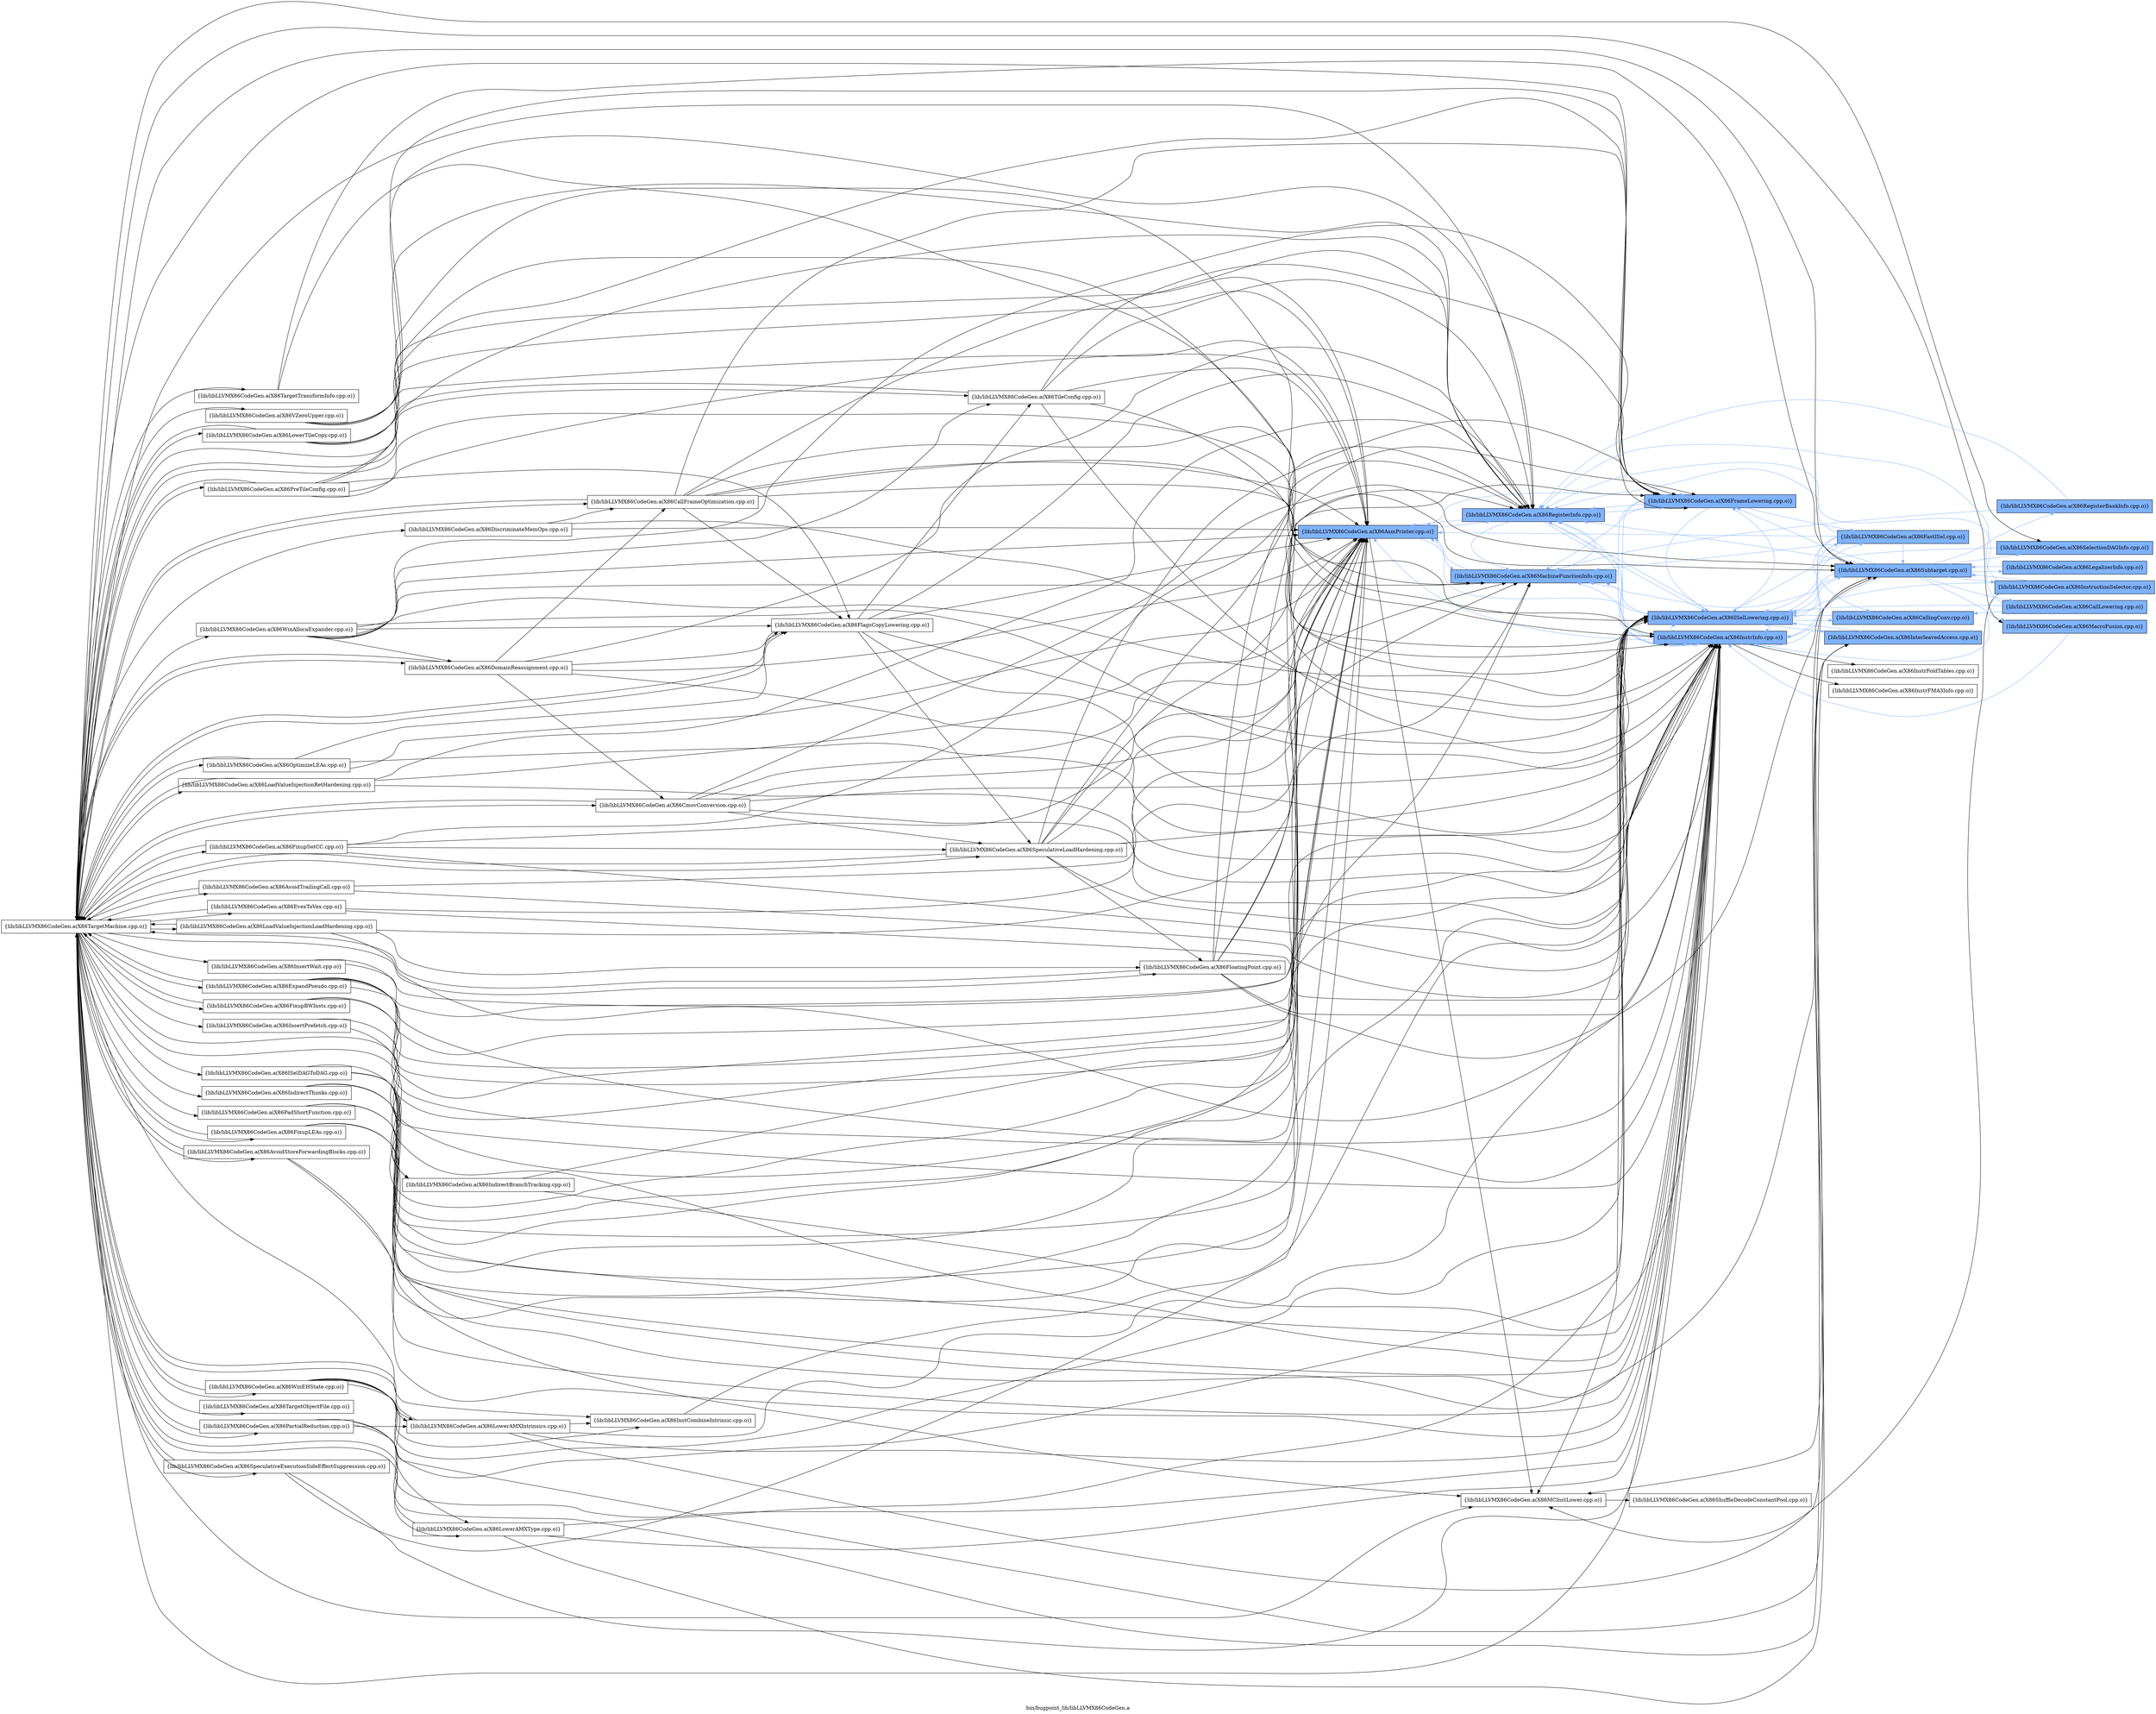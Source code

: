 digraph "bin/bugpoint_lib/libLLVMX86CodeGen.a" {
	label="bin/bugpoint_lib/libLLVMX86CodeGen.a";
	rankdir=LR;
	{ rank=same; Node0x5591e19909d8;  }
	{ rank=same; Node0x5591e1991248; Node0x5591e1990618; Node0x5591e1992148;  }
	{ rank=same; Node0x5591e19906b8; Node0x5591e19914c8; Node0x5591e1993778; Node0x5591e19931d8;  }
	{ rank=same; Node0x5591e1991b58; Node0x5591e198edb8; Node0x5591e198f498; Node0x5591e1990f28; Node0x5591e1992a08; Node0x5591e198f0d8;  }

	Node0x5591e19909d8 [shape=record,shape=box,group=1,style=filled,fillcolor="0.600000 0.5 1",label="{lib/libLLVMX86CodeGen.a(X86AsmPrinter.cpp.o)}"];
	Node0x5591e19909d8 -> Node0x5591e1991248;
	Node0x5591e19909d8 -> Node0x5591e1990618[color="0.600000 0.5 1"];
	Node0x5591e19909d8 -> Node0x5591e1992148[color="0.600000 0.5 1"];
	Node0x5591e1988238 [shape=record,shape=box,group=0,label="{lib/libLLVMX86CodeGen.a(X86TargetMachine.cpp.o)}"];
	Node0x5591e1988238 -> Node0x5591e19909d8;
	Node0x5591e1988238 -> Node0x5591e1991248;
	Node0x5591e1988238 -> Node0x5591e1992148;
	Node0x5591e1988238 -> Node0x5591e19914c8;
	Node0x5591e1988238 -> Node0x5591e1993778;
	Node0x5591e1988238 -> Node0x5591e19931d8;
	Node0x5591e1988238 -> Node0x5591e1990f28;
	Node0x5591e1988238 -> Node0x5591e1990ca8;
	Node0x5591e1988238 -> Node0x5591e1987518;
	Node0x5591e1988238 -> Node0x5591e1986758;
	Node0x5591e1988238 -> Node0x5591e1986208;
	Node0x5591e1988238 -> Node0x5591e1986e88;
	Node0x5591e1988238 -> Node0x5591e1985308;
	Node0x5591e1988238 -> Node0x5591e1984b38;
	Node0x5591e1988238 -> Node0x5591e1985858;
	Node0x5591e1988238 -> Node0x5591e198e3b8;
	Node0x5591e1988238 -> Node0x5591e198d698;
	Node0x5591e1988238 -> Node0x5591e1985808;
	Node0x5591e1988238 -> Node0x5591e1985fd8;
	Node0x5591e1988238 -> Node0x5591e1986708;
	Node0x5591e1988238 -> Node0x5591e1986ca8;
	Node0x5591e1988238 -> Node0x5591e1987338;
	Node0x5591e1988238 -> Node0x5591e1987ab8;
	Node0x5591e1988238 -> Node0x5591e19881e8;
	Node0x5591e1988238 -> Node0x5591e1988aa8;
	Node0x5591e1988238 -> Node0x5591e1989408;
	Node0x5591e1988238 -> Node0x5591e1989a48;
	Node0x5591e1988238 -> Node0x5591e1980218;
	Node0x5591e1988238 -> Node0x5591e19948a8;
	Node0x5591e1988238 -> Node0x5591e19953e8;
	Node0x5591e1988238 -> Node0x5591e1996068;
	Node0x5591e1988238 -> Node0x5591e1995938;
	Node0x5591e1988238 -> Node0x5591e1996658;
	Node0x5591e1988238 -> Node0x5591e19974b8;
	Node0x5591e1988238 -> Node0x5591e1996d88;
	Node0x5591e1988238 -> Node0x5591e1997a08;
	Node0x5591e1988238 -> Node0x5591e1998688;
	Node0x5591e1988238 -> Node0x5591e197b5d8;
	Node0x5591e1988238 -> Node0x5591e197bcb8;
	Node0x5591e1988238 -> Node0x5591e1988328;
	Node0x5591e1988238 -> Node0x5591e1987ba8;
	Node0x5591e1988238 -> Node0x5591e1978068;
	Node0x5591e1988238 -> Node0x5591e19773e8;
	Node0x5591e1988238 -> Node0x5591e1977078;
	Node0x5591e1988238 -> Node0x5591e1976d58;
	Node0x5591e1991248 [shape=record,shape=box,group=0,label="{lib/libLLVMX86CodeGen.a(X86MCInstLower.cpp.o)}"];
	Node0x5591e1991248 -> Node0x5591e19906b8;
	Node0x5591e1990618 [shape=record,shape=box,group=1,style=filled,fillcolor="0.600000 0.5 1",label="{lib/libLLVMX86CodeGen.a(X86MachineFunctionInfo.cpp.o)}"];
	Node0x5591e1990618 -> Node0x5591e19909d8[color="0.600000 0.5 1"];
	Node0x5591e1990618 -> Node0x5591e1992148[color="0.600000 0.5 1"];
	Node0x5591e1992148 [shape=record,shape=box,group=1,style=filled,fillcolor="0.600000 0.5 1",label="{lib/libLLVMX86CodeGen.a(X86RegisterInfo.cpp.o)}"];
	Node0x5591e1992148 -> Node0x5591e19909d8[color="0.600000 0.5 1"];
	Node0x5591e1992148 -> Node0x5591e1990618[color="0.600000 0.5 1"];
	Node0x5591e1992148 -> Node0x5591e19914c8[color="0.600000 0.5 1"];
	Node0x5591e1992148 -> Node0x5591e1993778[color="0.600000 0.5 1"];
	Node0x5591e1992148 -> Node0x5591e19931d8[color="0.600000 0.5 1"];
	Node0x5591e19906b8 [shape=record,shape=box,group=0,label="{lib/libLLVMX86CodeGen.a(X86ShuffleDecodeConstantPool.cpp.o)}"];
	Node0x5591e19914c8 [shape=record,shape=box,group=1,style=filled,fillcolor="0.600000 0.5 1",label="{lib/libLLVMX86CodeGen.a(X86ISelLowering.cpp.o)}"];
	Node0x5591e19914c8 -> Node0x5591e19909d8[color="0.600000 0.5 1"];
	Node0x5591e19914c8 -> Node0x5591e1991248;
	Node0x5591e19914c8 -> Node0x5591e1990618[color="0.600000 0.5 1"];
	Node0x5591e19914c8 -> Node0x5591e1992148[color="0.600000 0.5 1"];
	Node0x5591e19914c8 -> Node0x5591e1991b58[color="0.600000 0.5 1"];
	Node0x5591e19914c8 -> Node0x5591e1993778[color="0.600000 0.5 1"];
	Node0x5591e19914c8 -> Node0x5591e19931d8[color="0.600000 0.5 1"];
	Node0x5591e19914c8 -> Node0x5591e198edb8[color="0.600000 0.5 1"];
	Node0x5591e19914c8 -> Node0x5591e198f498[color="0.600000 0.5 1"];
	Node0x5591e19914c8 -> Node0x5591e1990f28[color="0.600000 0.5 1"];
	Node0x5591e1993778 [shape=record,shape=box,group=1,style=filled,fillcolor="0.600000 0.5 1",label="{lib/libLLVMX86CodeGen.a(X86InstrInfo.cpp.o)}"];
	Node0x5591e1993778 -> Node0x5591e19909d8[color="0.600000 0.5 1"];
	Node0x5591e1993778 -> Node0x5591e1990618[color="0.600000 0.5 1"];
	Node0x5591e1993778 -> Node0x5591e1992148[color="0.600000 0.5 1"];
	Node0x5591e1993778 -> Node0x5591e19914c8[color="0.600000 0.5 1"];
	Node0x5591e1993778 -> Node0x5591e1991b58[color="0.600000 0.5 1"];
	Node0x5591e1993778 -> Node0x5591e1992a08;
	Node0x5591e1993778 -> Node0x5591e19931d8[color="0.600000 0.5 1"];
	Node0x5591e1993778 -> Node0x5591e198f0d8;
	Node0x5591e19931d8 [shape=record,shape=box,group=1,style=filled,fillcolor="0.600000 0.5 1",label="{lib/libLLVMX86CodeGen.a(X86FrameLowering.cpp.o)}"];
	Node0x5591e19931d8 -> Node0x5591e19909d8[color="0.600000 0.5 1"];
	Node0x5591e19931d8 -> Node0x5591e1990618[color="0.600000 0.5 1"];
	Node0x5591e19931d8 -> Node0x5591e1992148[color="0.600000 0.5 1"];
	Node0x5591e19931d8 -> Node0x5591e19914c8[color="0.600000 0.5 1"];
	Node0x5591e19931d8 -> Node0x5591e1991b58[color="0.600000 0.5 1"];
	Node0x5591e19931d8 -> Node0x5591e1993778[color="0.600000 0.5 1"];
	Node0x5591e1991b58 [shape=record,shape=box,group=1,style=filled,fillcolor="0.600000 0.5 1",label="{lib/libLLVMX86CodeGen.a(X86FastISel.cpp.o)}"];
	Node0x5591e1991b58 -> Node0x5591e19909d8[color="0.600000 0.5 1"];
	Node0x5591e1991b58 -> Node0x5591e1990618[color="0.600000 0.5 1"];
	Node0x5591e1991b58 -> Node0x5591e1992148[color="0.600000 0.5 1"];
	Node0x5591e1991b58 -> Node0x5591e19914c8[color="0.600000 0.5 1"];
	Node0x5591e1991b58 -> Node0x5591e1993778[color="0.600000 0.5 1"];
	Node0x5591e1991b58 -> Node0x5591e198edb8[color="0.600000 0.5 1"];
	Node0x5591e1991b58 -> Node0x5591e1990f28[color="0.600000 0.5 1"];
	Node0x5591e198edb8 [shape=record,shape=box,group=1,style=filled,fillcolor="0.600000 0.5 1",label="{lib/libLLVMX86CodeGen.a(X86CallingConv.cpp.o)}"];
	Node0x5591e198edb8 -> Node0x5591e19914c8[color="0.600000 0.5 1"];
	Node0x5591e198f498 [shape=record,shape=box,group=1,style=filled,fillcolor="0.600000 0.5 1",label="{lib/libLLVMX86CodeGen.a(X86InterleavedAccess.cpp.o)}"];
	Node0x5591e198f498 -> Node0x5591e19914c8[color="0.600000 0.5 1"];
	Node0x5591e1990f28 [shape=record,shape=box,group=1,style=filled,fillcolor="0.600000 0.5 1",label="{lib/libLLVMX86CodeGen.a(X86Subtarget.cpp.o)}"];
	Node0x5591e1990f28 -> Node0x5591e1991248;
	Node0x5591e1990f28 -> Node0x5591e1990618[color="0.600000 0.5 1"];
	Node0x5591e1990f28 -> Node0x5591e1992148[color="0.600000 0.5 1"];
	Node0x5591e1990f28 -> Node0x5591e19914c8[color="0.600000 0.5 1"];
	Node0x5591e1990f28 -> Node0x5591e1993778[color="0.600000 0.5 1"];
	Node0x5591e1990f28 -> Node0x5591e19931d8[color="0.600000 0.5 1"];
	Node0x5591e1990f28 -> Node0x5591e1990ca8[color="0.600000 0.5 1"];
	Node0x5591e1990f28 -> Node0x5591e198c568[color="0.600000 0.5 1"];
	Node0x5591e1990f28 -> Node0x5591e198d238[color="0.600000 0.5 1"];
	Node0x5591e1990f28 -> Node0x5591e198ce78[color="0.600000 0.5 1"];
	Node0x5591e1990f28 -> Node0x5591e1989138[color="0.600000 0.5 1"];
	Node0x5591e1990f28 -> Node0x5591e1987518[color="0.600000 0.5 1"];
	Node0x5591e1992a08 [shape=record,shape=box,group=0,label="{lib/libLLVMX86CodeGen.a(X86InstrFoldTables.cpp.o)}"];
	Node0x5591e198f0d8 [shape=record,shape=box,group=0,label="{lib/libLLVMX86CodeGen.a(X86InstrFMA3Info.cpp.o)}"];
	Node0x5591e1990ca8 [shape=record,shape=box,group=1,style=filled,fillcolor="0.600000 0.5 1",label="{lib/libLLVMX86CodeGen.a(X86SelectionDAGInfo.cpp.o)}"];
	Node0x5591e1990ca8 -> Node0x5591e19914c8[color="0.600000 0.5 1"];
	Node0x5591e198c568 [shape=record,shape=box,group=1,style=filled,fillcolor="0.600000 0.5 1",label="{lib/libLLVMX86CodeGen.a(X86CallLowering.cpp.o)}"];
	Node0x5591e198c568 -> Node0x5591e1992148[color="0.600000 0.5 1"];
	Node0x5591e198c568 -> Node0x5591e19914c8[color="0.600000 0.5 1"];
	Node0x5591e198c568 -> Node0x5591e198edb8[color="0.600000 0.5 1"];
	Node0x5591e198d238 [shape=record,shape=box,group=1,style=filled,fillcolor="0.600000 0.5 1",label="{lib/libLLVMX86CodeGen.a(X86LegalizerInfo.cpp.o)}"];
	Node0x5591e198d238 -> Node0x5591e1990f28[color="0.600000 0.5 1"];
	Node0x5591e198ce78 [shape=record,shape=box,group=1,style=filled,fillcolor="0.600000 0.5 1",label="{lib/libLLVMX86CodeGen.a(X86RegisterBankInfo.cpp.o)}"];
	Node0x5591e198ce78 -> Node0x5591e1990618[color="0.600000 0.5 1"];
	Node0x5591e198ce78 -> Node0x5591e1992148[color="0.600000 0.5 1"];
	Node0x5591e1989138 [shape=record,shape=box,group=1,style=filled,fillcolor="0.600000 0.5 1",label="{lib/libLLVMX86CodeGen.a(X86InstructionSelector.cpp.o)}"];
	Node0x5591e1989138 -> Node0x5591e1991248;
	Node0x5591e1989138 -> Node0x5591e1992148[color="0.600000 0.5 1"];
	Node0x5591e1989138 -> Node0x5591e19914c8[color="0.600000 0.5 1"];
	Node0x5591e1989138 -> Node0x5591e1993778[color="0.600000 0.5 1"];
	Node0x5591e1989138 -> Node0x5591e1990f28[color="0.600000 0.5 1"];
	Node0x5591e1987518 [shape=record,shape=box,group=1,style=filled,fillcolor="0.600000 0.5 1",label="{lib/libLLVMX86CodeGen.a(X86MacroFusion.cpp.o)}"];
	Node0x5591e1987518 -> Node0x5591e1993778[color="0.600000 0.5 1"];
	Node0x5591e1986758 [shape=record,shape=box,group=0,label="{lib/libLLVMX86CodeGen.a(X86InstCombineIntrinsic.cpp.o)}"];
	Node0x5591e1986758 -> Node0x5591e19914c8;
	Node0x5591e1986208 [shape=record,shape=box,group=0,label="{lib/libLLVMX86CodeGen.a(X86SpeculativeExecutionSideEffectSuppression.cpp.o)}"];
	Node0x5591e1986208 -> Node0x5591e19909d8;
	Node0x5591e1986208 -> Node0x5591e1993778;
	Node0x5591e1986208 -> Node0x5591e1988238;
	Node0x5591e1986e88 [shape=record,shape=box,group=0,label="{lib/libLLVMX86CodeGen.a(X86IndirectThunks.cpp.o)}"];
	Node0x5591e1986e88 -> Node0x5591e19909d8;
	Node0x5591e1986e88 -> Node0x5591e19914c8;
	Node0x5591e1986e88 -> Node0x5591e1993778;
	Node0x5591e1985308 [shape=record,shape=box,group=0,label="{lib/libLLVMX86CodeGen.a(X86LoadValueInjectionRetHardening.cpp.o)}"];
	Node0x5591e1985308 -> Node0x5591e19909d8;
	Node0x5591e1985308 -> Node0x5591e1992148;
	Node0x5591e1985308 -> Node0x5591e1993778;
	Node0x5591e1985308 -> Node0x5591e1988238;
	Node0x5591e1984b38 [shape=record,shape=box,group=0,label="{lib/libLLVMX86CodeGen.a(X86AvoidTrailingCall.cpp.o)}"];
	Node0x5591e1984b38 -> Node0x5591e19909d8;
	Node0x5591e1984b38 -> Node0x5591e1993778;
	Node0x5591e1984b38 -> Node0x5591e1988238;
	Node0x5591e1985858 [shape=record,shape=box,group=0,label="{lib/libLLVMX86CodeGen.a(X86ExpandPseudo.cpp.o)}"];
	Node0x5591e1985858 -> Node0x5591e19909d8;
	Node0x5591e1985858 -> Node0x5591e1990618;
	Node0x5591e1985858 -> Node0x5591e19914c8;
	Node0x5591e1985858 -> Node0x5591e1993778;
	Node0x5591e1985858 -> Node0x5591e19931d8;
	Node0x5591e1985858 -> Node0x5591e1988238;
	Node0x5591e198e3b8 [shape=record,shape=box,group=0,label="{lib/libLLVMX86CodeGen.a(X86LowerTileCopy.cpp.o)}"];
	Node0x5591e198e3b8 -> Node0x5591e19909d8;
	Node0x5591e198e3b8 -> Node0x5591e1992148;
	Node0x5591e198e3b8 -> Node0x5591e1993778;
	Node0x5591e198e3b8 -> Node0x5591e1988238;
	Node0x5591e198d698 [shape=record,shape=box,group=0,label="{lib/libLLVMX86CodeGen.a(X86FloatingPoint.cpp.o)}"];
	Node0x5591e198d698 -> Node0x5591e19909d8;
	Node0x5591e198d698 -> Node0x5591e1990618;
	Node0x5591e198d698 -> Node0x5591e1992148;
	Node0x5591e198d698 -> Node0x5591e1993778;
	Node0x5591e198d698 -> Node0x5591e19931d8;
	Node0x5591e198d698 -> Node0x5591e1990f28;
	Node0x5591e198d698 -> Node0x5591e1988238;
	Node0x5591e1985808 [shape=record,shape=box,group=0,label="{lib/libLLVMX86CodeGen.a(X86LoadValueInjectionLoadHardening.cpp.o)}"];
	Node0x5591e1985808 -> Node0x5591e19909d8;
	Node0x5591e1985808 -> Node0x5591e1993778;
	Node0x5591e1985808 -> Node0x5591e1988238;
	Node0x5591e1985808 -> Node0x5591e198d698;
	Node0x5591e1985fd8 [shape=record,shape=box,group=0,label="{lib/libLLVMX86CodeGen.a(X86TileConfig.cpp.o)}"];
	Node0x5591e1985fd8 -> Node0x5591e19909d8;
	Node0x5591e1985fd8 -> Node0x5591e1992148;
	Node0x5591e1985fd8 -> Node0x5591e19914c8;
	Node0x5591e1985fd8 -> Node0x5591e1993778;
	Node0x5591e1985fd8 -> Node0x5591e19931d8;
	Node0x5591e1985fd8 -> Node0x5591e1988238;
	Node0x5591e1986708 [shape=record,shape=box,group=0,label="{lib/libLLVMX86CodeGen.a(X86SpeculativeLoadHardening.cpp.o)}"];
	Node0x5591e1986708 -> Node0x5591e19909d8;
	Node0x5591e1986708 -> Node0x5591e1992148;
	Node0x5591e1986708 -> Node0x5591e19914c8;
	Node0x5591e1986708 -> Node0x5591e1993778;
	Node0x5591e1986708 -> Node0x5591e19931d8;
	Node0x5591e1986708 -> Node0x5591e1990f28;
	Node0x5591e1986708 -> Node0x5591e1988238;
	Node0x5591e1986708 -> Node0x5591e198d698;
	Node0x5591e1986ca8 [shape=record,shape=box,group=0,label="{lib/libLLVMX86CodeGen.a(X86FlagsCopyLowering.cpp.o)}"];
	Node0x5591e1986ca8 -> Node0x5591e19909d8;
	Node0x5591e1986ca8 -> Node0x5591e1992148;
	Node0x5591e1986ca8 -> Node0x5591e19914c8;
	Node0x5591e1986ca8 -> Node0x5591e1993778;
	Node0x5591e1986ca8 -> Node0x5591e1988238;
	Node0x5591e1986ca8 -> Node0x5591e1985fd8;
	Node0x5591e1986ca8 -> Node0x5591e1986708;
	Node0x5591e1987338 [shape=record,shape=box,group=0,label="{lib/libLLVMX86CodeGen.a(X86FixupSetCC.cpp.o)}"];
	Node0x5591e1987338 -> Node0x5591e19909d8;
	Node0x5591e1987338 -> Node0x5591e1992148;
	Node0x5591e1987338 -> Node0x5591e1993778;
	Node0x5591e1987338 -> Node0x5591e1988238;
	Node0x5591e1987338 -> Node0x5591e1986708;
	Node0x5591e1987ab8 [shape=record,shape=box,group=0,label="{lib/libLLVMX86CodeGen.a(X86OptimizeLEAs.cpp.o)}"];
	Node0x5591e1987ab8 -> Node0x5591e19909d8;
	Node0x5591e1987ab8 -> Node0x5591e1993778;
	Node0x5591e1987ab8 -> Node0x5591e1988238;
	Node0x5591e1987ab8 -> Node0x5591e1986ca8;
	Node0x5591e19881e8 [shape=record,shape=box,group=0,label="{lib/libLLVMX86CodeGen.a(X86CallFrameOptimization.cpp.o)}"];
	Node0x5591e19881e8 -> Node0x5591e19909d8;
	Node0x5591e19881e8 -> Node0x5591e1990618;
	Node0x5591e19881e8 -> Node0x5591e1992148;
	Node0x5591e19881e8 -> Node0x5591e19914c8;
	Node0x5591e19881e8 -> Node0x5591e1993778;
	Node0x5591e19881e8 -> Node0x5591e19931d8;
	Node0x5591e19881e8 -> Node0x5591e1988238;
	Node0x5591e19881e8 -> Node0x5591e1986ca8;
	Node0x5591e1988aa8 [shape=record,shape=box,group=0,label="{lib/libLLVMX86CodeGen.a(X86AvoidStoreForwardingBlocks.cpp.o)}"];
	Node0x5591e1988aa8 -> Node0x5591e19909d8;
	Node0x5591e1988aa8 -> Node0x5591e1993778;
	Node0x5591e1988aa8 -> Node0x5591e1988238;
	Node0x5591e1989408 [shape=record,shape=box,group=0,label="{lib/libLLVMX86CodeGen.a(X86PreTileConfig.cpp.o)}"];
	Node0x5591e1989408 -> Node0x5591e19909d8;
	Node0x5591e1989408 -> Node0x5591e1992148;
	Node0x5591e1989408 -> Node0x5591e1993778;
	Node0x5591e1989408 -> Node0x5591e19931d8;
	Node0x5591e1989408 -> Node0x5591e1988238;
	Node0x5591e1989408 -> Node0x5591e1986ca8;
	Node0x5591e1989a48 [shape=record,shape=box,group=0,label="{lib/libLLVMX86CodeGen.a(X86CmovConversion.cpp.o)}"];
	Node0x5591e1989a48 -> Node0x5591e19909d8;
	Node0x5591e1989a48 -> Node0x5591e1990618;
	Node0x5591e1989a48 -> Node0x5591e19914c8;
	Node0x5591e1989a48 -> Node0x5591e1993778;
	Node0x5591e1989a48 -> Node0x5591e1990f28;
	Node0x5591e1989a48 -> Node0x5591e1988238;
	Node0x5591e1989a48 -> Node0x5591e1986708;
	Node0x5591e1980218 [shape=record,shape=box,group=0,label="{lib/libLLVMX86CodeGen.a(X86ISelDAGToDAG.cpp.o)}"];
	Node0x5591e1980218 -> Node0x5591e19909d8;
	Node0x5591e1980218 -> Node0x5591e1991248;
	Node0x5591e1980218 -> Node0x5591e1990618;
	Node0x5591e1980218 -> Node0x5591e19914c8;
	Node0x5591e1980218 -> Node0x5591e1993778;
	Node0x5591e1980218 -> Node0x5591e1990f28;
	Node0x5591e1980218 -> Node0x5591e19948a8;
	Node0x5591e19948a8 [shape=record,shape=box,group=0,label="{lib/libLLVMX86CodeGen.a(X86IndirectBranchTracking.cpp.o)}"];
	Node0x5591e19948a8 -> Node0x5591e19909d8;
	Node0x5591e19948a8 -> Node0x5591e1993778;
	Node0x5591e19953e8 [shape=record,shape=box,group=0,label="{lib/libLLVMX86CodeGen.a(X86EvexToVex.cpp.o)}"];
	Node0x5591e19953e8 -> Node0x5591e19909d8;
	Node0x5591e19953e8 -> Node0x5591e1993778;
	Node0x5591e19953e8 -> Node0x5591e1988238;
	Node0x5591e1996068 [shape=record,shape=box,group=0,label="{lib/libLLVMX86CodeGen.a(X86DiscriminateMemOps.cpp.o)}"];
	Node0x5591e1996068 -> Node0x5591e19909d8;
	Node0x5591e1996068 -> Node0x5591e1993778;
	Node0x5591e1996068 -> Node0x5591e19881e8;
	Node0x5591e1995938 [shape=record,shape=box,group=0,label="{lib/libLLVMX86CodeGen.a(X86InsertPrefetch.cpp.o)}"];
	Node0x5591e1995938 -> Node0x5591e19909d8;
	Node0x5591e1995938 -> Node0x5591e1993778;
	Node0x5591e1996658 [shape=record,shape=box,group=0,label="{lib/libLLVMX86CodeGen.a(X86FixupBWInsts.cpp.o)}"];
	Node0x5591e1996658 -> Node0x5591e19909d8;
	Node0x5591e1996658 -> Node0x5591e1993778;
	Node0x5591e1996658 -> Node0x5591e1988238;
	Node0x5591e19974b8 [shape=record,shape=box,group=0,label="{lib/libLLVMX86CodeGen.a(X86PadShortFunction.cpp.o)}"];
	Node0x5591e19974b8 -> Node0x5591e19909d8;
	Node0x5591e19974b8 -> Node0x5591e1993778;
	Node0x5591e1996d88 [shape=record,shape=box,group=0,label="{lib/libLLVMX86CodeGen.a(X86FixupLEAs.cpp.o)}"];
	Node0x5591e1996d88 -> Node0x5591e19909d8;
	Node0x5591e1996d88 -> Node0x5591e1993778;
	Node0x5591e1996d88 -> Node0x5591e1988238;
	Node0x5591e1997a08 [shape=record,shape=box,group=0,label="{lib/libLLVMX86CodeGen.a(X86LowerAMXIntrinsics.cpp.o)}"];
	Node0x5591e1997a08 -> Node0x5591e19914c8;
	Node0x5591e1997a08 -> Node0x5591e1993778;
	Node0x5591e1997a08 -> Node0x5591e198f498;
	Node0x5591e1997a08 -> Node0x5591e1988238;
	Node0x5591e1997a08 -> Node0x5591e1986758;
	Node0x5591e1998688 [shape=record,shape=box,group=0,label="{lib/libLLVMX86CodeGen.a(X86LowerAMXType.cpp.o)}"];
	Node0x5591e1998688 -> Node0x5591e19914c8;
	Node0x5591e1998688 -> Node0x5591e1993778;
	Node0x5591e1998688 -> Node0x5591e198f498;
	Node0x5591e1998688 -> Node0x5591e1988238;
	Node0x5591e197b5d8 [shape=record,shape=box,group=0,label="{lib/libLLVMX86CodeGen.a(X86DomainReassignment.cpp.o)}"];
	Node0x5591e197b5d8 -> Node0x5591e19909d8;
	Node0x5591e197b5d8 -> Node0x5591e1992148;
	Node0x5591e197b5d8 -> Node0x5591e1993778;
	Node0x5591e197b5d8 -> Node0x5591e1988238;
	Node0x5591e197b5d8 -> Node0x5591e1986ca8;
	Node0x5591e197b5d8 -> Node0x5591e19881e8;
	Node0x5591e197b5d8 -> Node0x5591e1989a48;
	Node0x5591e197bcb8 [shape=record,shape=box,group=0,label="{lib/libLLVMX86CodeGen.a(X86PartialReduction.cpp.o)}"];
	Node0x5591e197bcb8 -> Node0x5591e19914c8;
	Node0x5591e197bcb8 -> Node0x5591e1993778;
	Node0x5591e197bcb8 -> Node0x5591e198f498;
	Node0x5591e197bcb8 -> Node0x5591e1988238;
	Node0x5591e197bcb8 -> Node0x5591e1997a08;
	Node0x5591e1988328 [shape=record,shape=box,group=0,label="{lib/libLLVMX86CodeGen.a(X86TargetObjectFile.cpp.o)}"];
	Node0x5591e1987ba8 [shape=record,shape=box,group=0,label="{lib/libLLVMX86CodeGen.a(X86TargetTransformInfo.cpp.o)}"];
	Node0x5591e1987ba8 -> Node0x5591e19914c8;
	Node0x5591e1987ba8 -> Node0x5591e1990f28;
	Node0x5591e1978068 [shape=record,shape=box,group=0,label="{lib/libLLVMX86CodeGen.a(X86VZeroUpper.cpp.o)}"];
	Node0x5591e1978068 -> Node0x5591e19909d8;
	Node0x5591e1978068 -> Node0x5591e1992148;
	Node0x5591e1978068 -> Node0x5591e1993778;
	Node0x5591e1978068 -> Node0x5591e19931d8;
	Node0x5591e19773e8 [shape=record,shape=box,group=0,label="{lib/libLLVMX86CodeGen.a(X86WinAllocaExpander.cpp.o)}"];
	Node0x5591e19773e8 -> Node0x5591e19909d8;
	Node0x5591e19773e8 -> Node0x5591e1990618;
	Node0x5591e19773e8 -> Node0x5591e19914c8;
	Node0x5591e19773e8 -> Node0x5591e1993778;
	Node0x5591e19773e8 -> Node0x5591e19931d8;
	Node0x5591e19773e8 -> Node0x5591e1985fd8;
	Node0x5591e19773e8 -> Node0x5591e1986ca8;
	Node0x5591e19773e8 -> Node0x5591e197b5d8;
	Node0x5591e1977078 [shape=record,shape=box,group=0,label="{lib/libLLVMX86CodeGen.a(X86WinEHState.cpp.o)}"];
	Node0x5591e1977078 -> Node0x5591e19914c8;
	Node0x5591e1977078 -> Node0x5591e198f498;
	Node0x5591e1977078 -> Node0x5591e1988238;
	Node0x5591e1977078 -> Node0x5591e1986758;
	Node0x5591e1977078 -> Node0x5591e1997a08;
	Node0x5591e1977078 -> Node0x5591e1998688;
	Node0x5591e1976d58 [shape=record,shape=box,group=0,label="{lib/libLLVMX86CodeGen.a(X86InsertWait.cpp.o)}"];
	Node0x5591e1976d58 -> Node0x5591e19909d8;
	Node0x5591e1976d58 -> Node0x5591e1993778;
}
